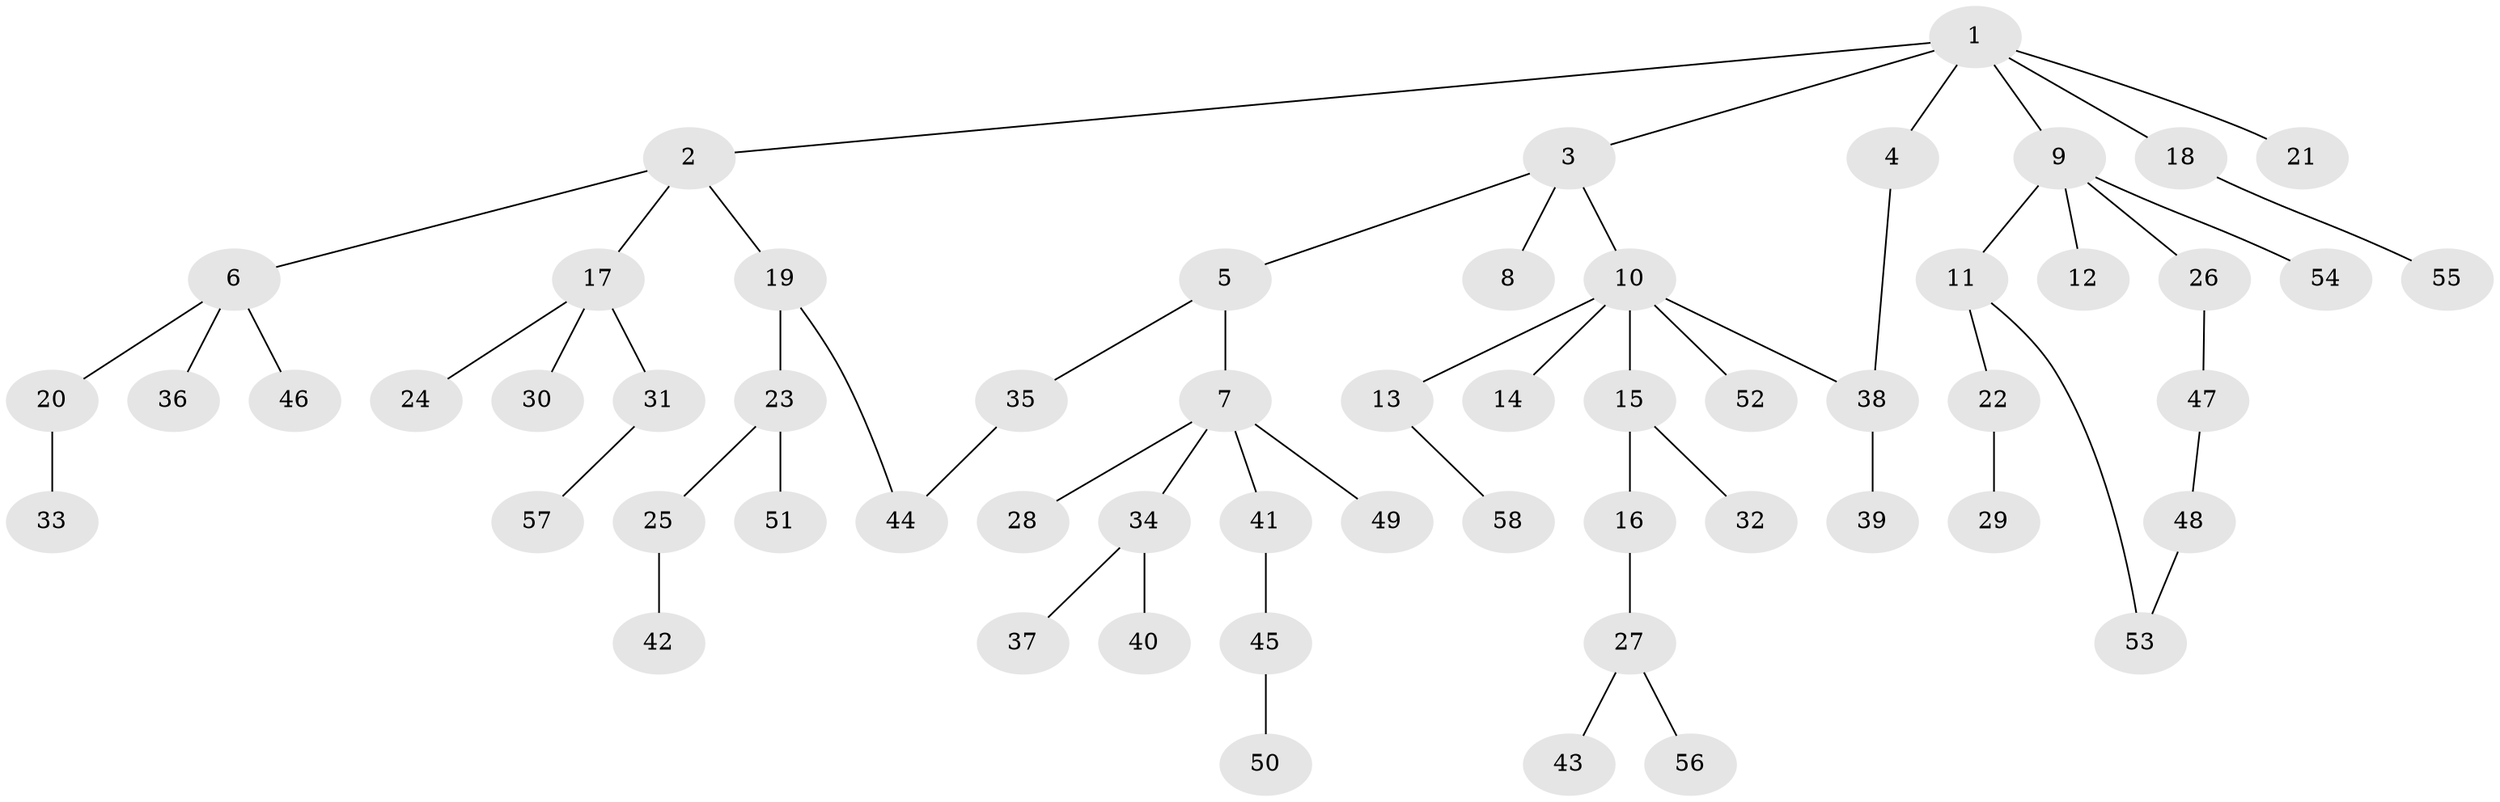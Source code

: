 // Generated by graph-tools (version 1.1) at 2025/34/03/09/25 02:34:25]
// undirected, 58 vertices, 60 edges
graph export_dot {
graph [start="1"]
  node [color=gray90,style=filled];
  1;
  2;
  3;
  4;
  5;
  6;
  7;
  8;
  9;
  10;
  11;
  12;
  13;
  14;
  15;
  16;
  17;
  18;
  19;
  20;
  21;
  22;
  23;
  24;
  25;
  26;
  27;
  28;
  29;
  30;
  31;
  32;
  33;
  34;
  35;
  36;
  37;
  38;
  39;
  40;
  41;
  42;
  43;
  44;
  45;
  46;
  47;
  48;
  49;
  50;
  51;
  52;
  53;
  54;
  55;
  56;
  57;
  58;
  1 -- 2;
  1 -- 3;
  1 -- 4;
  1 -- 9;
  1 -- 18;
  1 -- 21;
  2 -- 6;
  2 -- 17;
  2 -- 19;
  3 -- 5;
  3 -- 8;
  3 -- 10;
  4 -- 38;
  5 -- 7;
  5 -- 35;
  6 -- 20;
  6 -- 36;
  6 -- 46;
  7 -- 28;
  7 -- 34;
  7 -- 41;
  7 -- 49;
  9 -- 11;
  9 -- 12;
  9 -- 26;
  9 -- 54;
  10 -- 13;
  10 -- 14;
  10 -- 15;
  10 -- 52;
  10 -- 38;
  11 -- 22;
  11 -- 53;
  13 -- 58;
  15 -- 16;
  15 -- 32;
  16 -- 27;
  17 -- 24;
  17 -- 30;
  17 -- 31;
  18 -- 55;
  19 -- 23;
  19 -- 44;
  20 -- 33;
  22 -- 29;
  23 -- 25;
  23 -- 51;
  25 -- 42;
  26 -- 47;
  27 -- 43;
  27 -- 56;
  31 -- 57;
  34 -- 37;
  34 -- 40;
  35 -- 44;
  38 -- 39;
  41 -- 45;
  45 -- 50;
  47 -- 48;
  48 -- 53;
}
